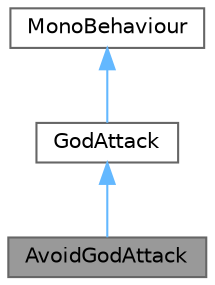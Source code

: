 digraph "AvoidGodAttack"
{
 // LATEX_PDF_SIZE
  bgcolor="transparent";
  edge [fontname=Helvetica,fontsize=10,labelfontname=Helvetica,labelfontsize=10];
  node [fontname=Helvetica,fontsize=10,shape=box,height=0.2,width=0.4];
  Node1 [label="AvoidGodAttack",height=0.2,width=0.4,color="gray40", fillcolor="grey60", style="filled", fontcolor="black",tooltip="Setting and spawning an avoidable obstacle at given position"];
  Node2 -> Node1 [dir="back",color="steelblue1",style="solid"];
  Node2 [label="GodAttack",height=0.2,width=0.4,color="gray40", fillcolor="white", style="filled",URL="$class_god_attack.html",tooltip="Inherit from this class to create a new attack for the god player."];
  Node3 -> Node2 [dir="back",color="steelblue1",style="solid"];
  Node3 [label="MonoBehaviour",height=0.2,width=0.4,color="gray40", fillcolor="white", style="filled",tooltip=" "];
}
